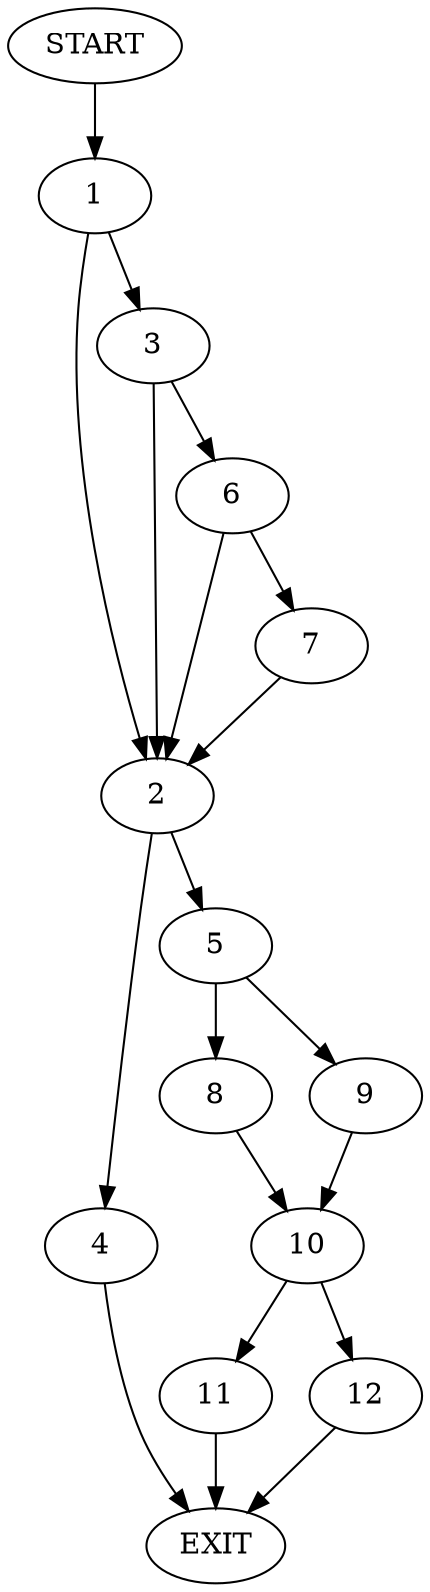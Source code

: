 digraph {
0 [label="START"]
13 [label="EXIT"]
0 -> 1
1 -> 2
1 -> 3
2 -> 4
2 -> 5
3 -> 6
3 -> 2
6 -> 7
6 -> 2
7 -> 2
5 -> 8
5 -> 9
4 -> 13
8 -> 10
9 -> 10
10 -> 11
10 -> 12
12 -> 13
11 -> 13
}
